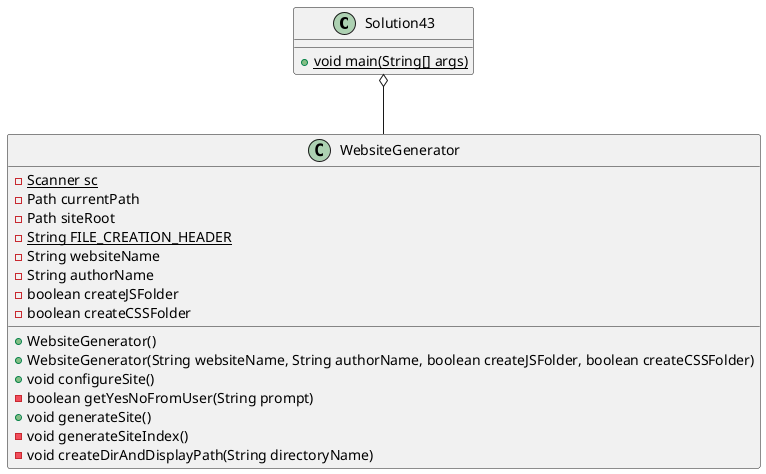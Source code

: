 @startuml
'https://plantuml.com/class-diagram

class Solution43
{
    +{static} void main(String[] args)
}

class WebsiteGenerator
{
    -{static} Scanner sc
    -Path currentPath
    -Path siteRoot
    -{static} String FILE_CREATION_HEADER
    -String websiteName
    -String authorName
    -boolean createJSFolder
    -boolean createCSSFolder

    +WebsiteGenerator()
    +WebsiteGenerator(String websiteName, String authorName, boolean createJSFolder, boolean createCSSFolder)
    +void configureSite()
    -boolean getYesNoFromUser(String prompt)
    +void generateSite()
    -void generateSiteIndex()
    -void createDirAndDisplayPath(String directoryName)
}

Solution43 o-- WebsiteGenerator

@enduml